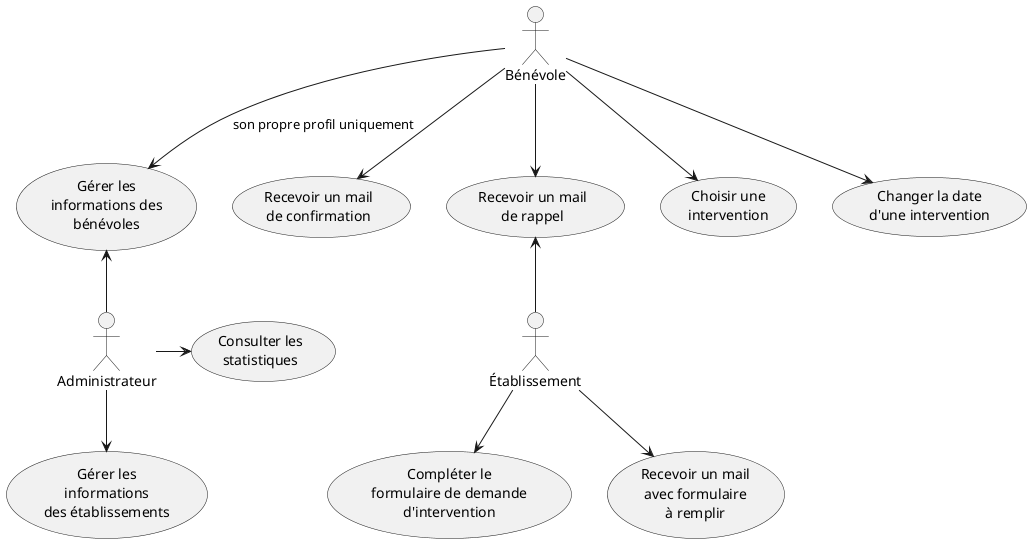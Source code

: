 @startuml

(Gérer les\ninformations des\nbénévoles) as (info_ben)
(Consulter les\nstatistiques) as (stat)  
(Recevoir un mail\nde confirmation) as (mail_confirm)
(Compléter le\nformulaire de demande\nd'intervention) as (form_demand)
(Recevoir un mail\nde rappel) as (mail_rappel)
(Recevoir un mail\navec formulaire\nà remplir) as (mail_form)
(Gérer les\ninformations\ndes établissements) as (info_etab)
(Choisir une\nintervention) as (choix_inter)
(Changer la date\nd'une intervention) as (date_inter)

:Administrateur: as admin
:Bénévole: as ben
:Établissement: as etab


(info_ben) <-- admin
admin -> (stat)
admin --> (info_etab)

ben --> (info_ben): son propre profil uniquement
ben --> (mail_confirm)
ben --> (choix_inter)
ben --> (date_inter)
ben --> (mail_rappel)

(mail_rappel) <-- etab
etab --> (form_demand)
etab --> (mail_form)


@enduml
